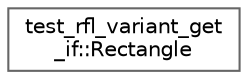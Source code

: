 digraph "类继承关系图"
{
 // LATEX_PDF_SIZE
  bgcolor="transparent";
  edge [fontname=Helvetica,fontsize=10,labelfontname=Helvetica,labelfontsize=10];
  node [fontname=Helvetica,fontsize=10,shape=box,height=0.2,width=0.4];
  rankdir="LR";
  Node0 [id="Node000000",label="test_rfl_variant_get\l_if::Rectangle",height=0.2,width=0.4,color="grey40", fillcolor="white", style="filled",URL="$structtest__rfl__variant__get__if_1_1_rectangle.html",tooltip=" "];
}
